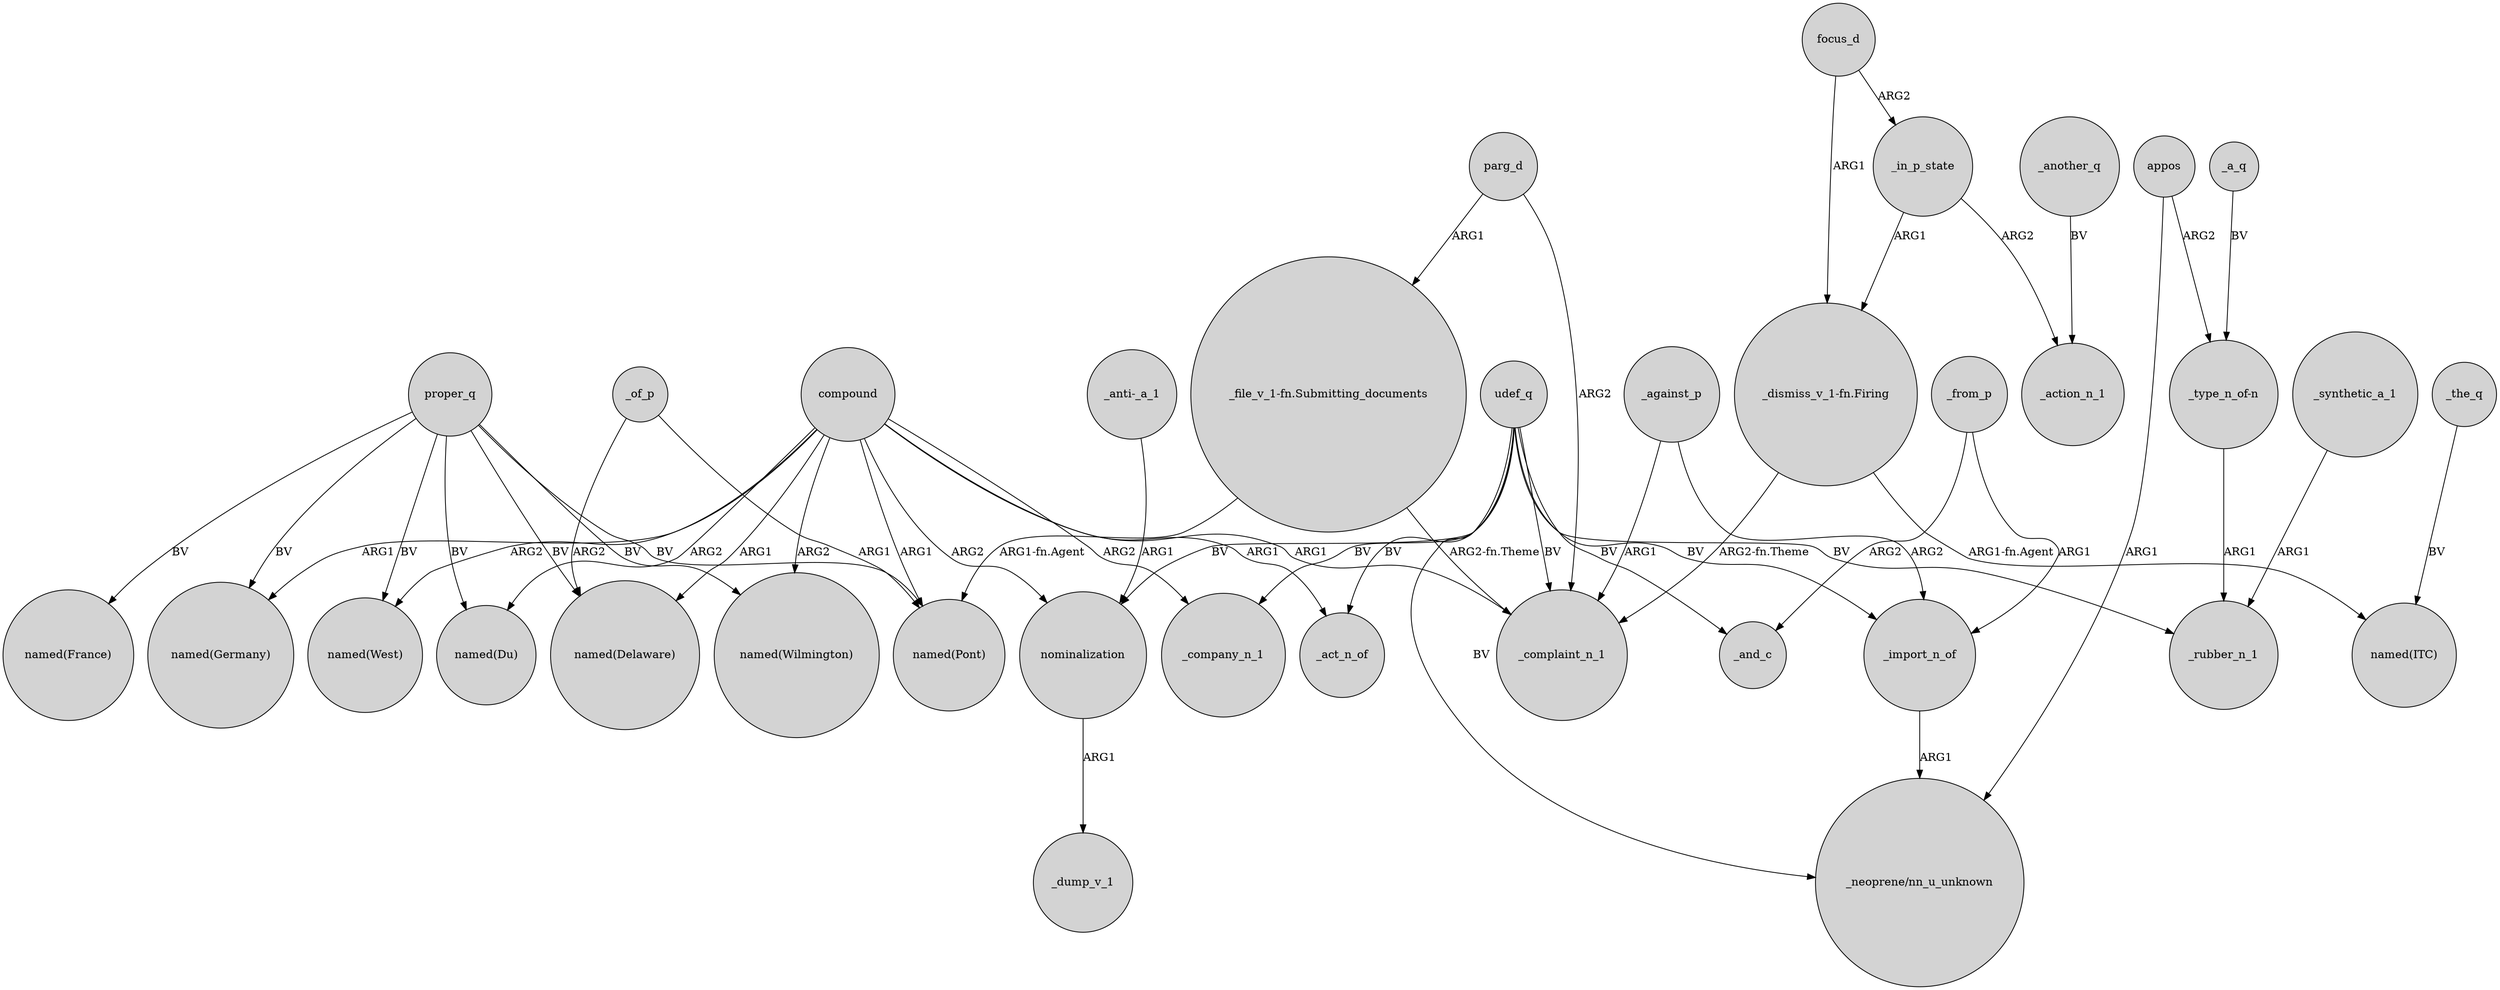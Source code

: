 digraph {
	node [shape=circle style=filled]
	udef_q -> _complaint_n_1 [label=BV]
	appos -> "_type_n_of-n" [label=ARG2]
	_synthetic_a_1 -> _rubber_n_1 [label=ARG1]
	compound -> "named(West)" [label=ARG2]
	compound -> "named(Du)" [label=ARG2]
	proper_q -> "named(Pont)" [label=BV]
	_against_p -> _import_n_of [label=ARG2]
	_a_q -> "_type_n_of-n" [label=BV]
	proper_q -> "named(Germany)" [label=BV]
	nominalization -> _dump_v_1 [label=ARG1]
	_in_p_state -> "_dismiss_v_1-fn.Firing" [label=ARG1]
	compound -> _company_n_1 [label=ARG2]
	focus_d -> _in_p_state [label=ARG2]
	compound -> "named(Wilmington)" [label=ARG2]
	proper_q -> "named(France)" [label=BV]
	_another_q -> _action_n_1 [label=BV]
	udef_q -> _rubber_n_1 [label=BV]
	"_file_v_1-fn.Submitting_documents" -> _complaint_n_1 [label="ARG2-fn.Theme"]
	parg_d -> "_file_v_1-fn.Submitting_documents" [label=ARG1]
	compound -> nominalization [label=ARG2]
	_the_q -> "named(ITC)" [label=BV]
	proper_q -> "named(West)" [label=BV]
	_against_p -> _complaint_n_1 [label=ARG1]
	compound -> "named(Pont)" [label=ARG1]
	_from_p -> _import_n_of [label=ARG1]
	udef_q -> _act_n_of [label=BV]
	parg_d -> _complaint_n_1 [label=ARG2]
	_of_p -> "named(Delaware)" [label=ARG2]
	proper_q -> "named(Du)" [label=BV]
	_import_n_of -> "_neoprene/nn_u_unknown" [label=ARG1]
	compound -> "named(Delaware)" [label=ARG1]
	compound -> _complaint_n_1 [label=ARG1]
	proper_q -> "named(Wilmington)" [label=BV]
	compound -> "named(Germany)" [label=ARG1]
	appos -> "_neoprene/nn_u_unknown" [label=ARG1]
	"_dismiss_v_1-fn.Firing" -> "named(ITC)" [label="ARG1-fn.Agent"]
	_in_p_state -> _action_n_1 [label=ARG2]
	udef_q -> nominalization [label=BV]
	udef_q -> _import_n_of [label=BV]
	_of_p -> "named(Pont)" [label=ARG1]
	proper_q -> "named(Delaware)" [label=BV]
	"_dismiss_v_1-fn.Firing" -> _complaint_n_1 [label="ARG2-fn.Theme"]
	focus_d -> "_dismiss_v_1-fn.Firing" [label=ARG1]
	"_file_v_1-fn.Submitting_documents" -> "named(Pont)" [label="ARG1-fn.Agent"]
	_from_p -> _and_c [label=ARG2]
	udef_q -> _and_c [label=BV]
	udef_q -> "_neoprene/nn_u_unknown" [label=BV]
	"_type_n_of-n" -> _rubber_n_1 [label=ARG1]
	udef_q -> _company_n_1 [label=BV]
	"_anti-_a_1" -> nominalization [label=ARG1]
	compound -> _act_n_of [label=ARG1]
}

